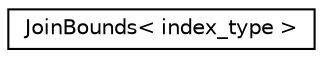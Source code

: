 digraph "Graphical Class Hierarchy"
{
  edge [fontname="Helvetica",fontsize="10",labelfontname="Helvetica",labelfontsize="10"];
  node [fontname="Helvetica",fontsize="10",shape=record];
  rankdir="LR";
  Node0 [label="JoinBounds\< index_type \>",height=0.2,width=0.4,color="black", fillcolor="white", style="filled",URL="$structJoinBounds.html"];
}
